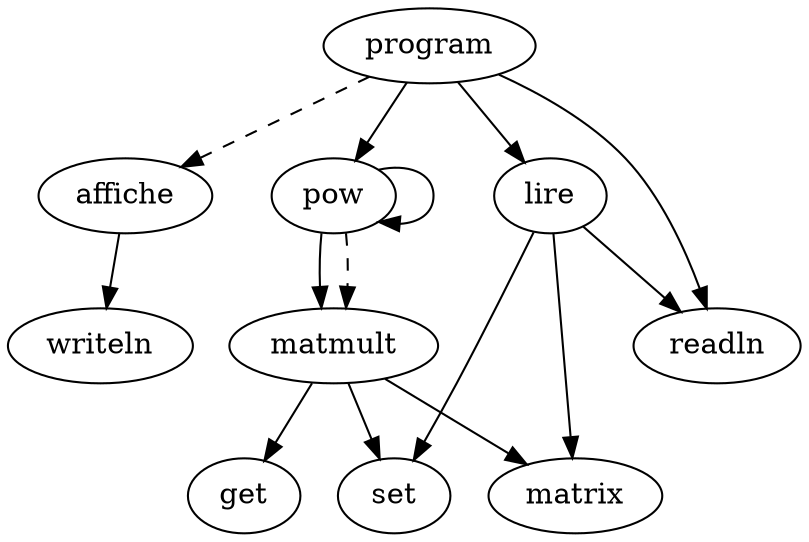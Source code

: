 digraph call_graph {
  program;
  affiche -> writeln;
  lire -> matrix;
  lire -> readln;
  lire -> set;
  matmult -> get;
  matmult -> matrix;
  matmult -> set;
  pow -> matmult;
  pow -> matmult [ style = dashed ];
  pow -> pow;
  program -> affiche [ style = dashed ];
  program -> lire;
  program -> pow;
  program -> readln;
}

